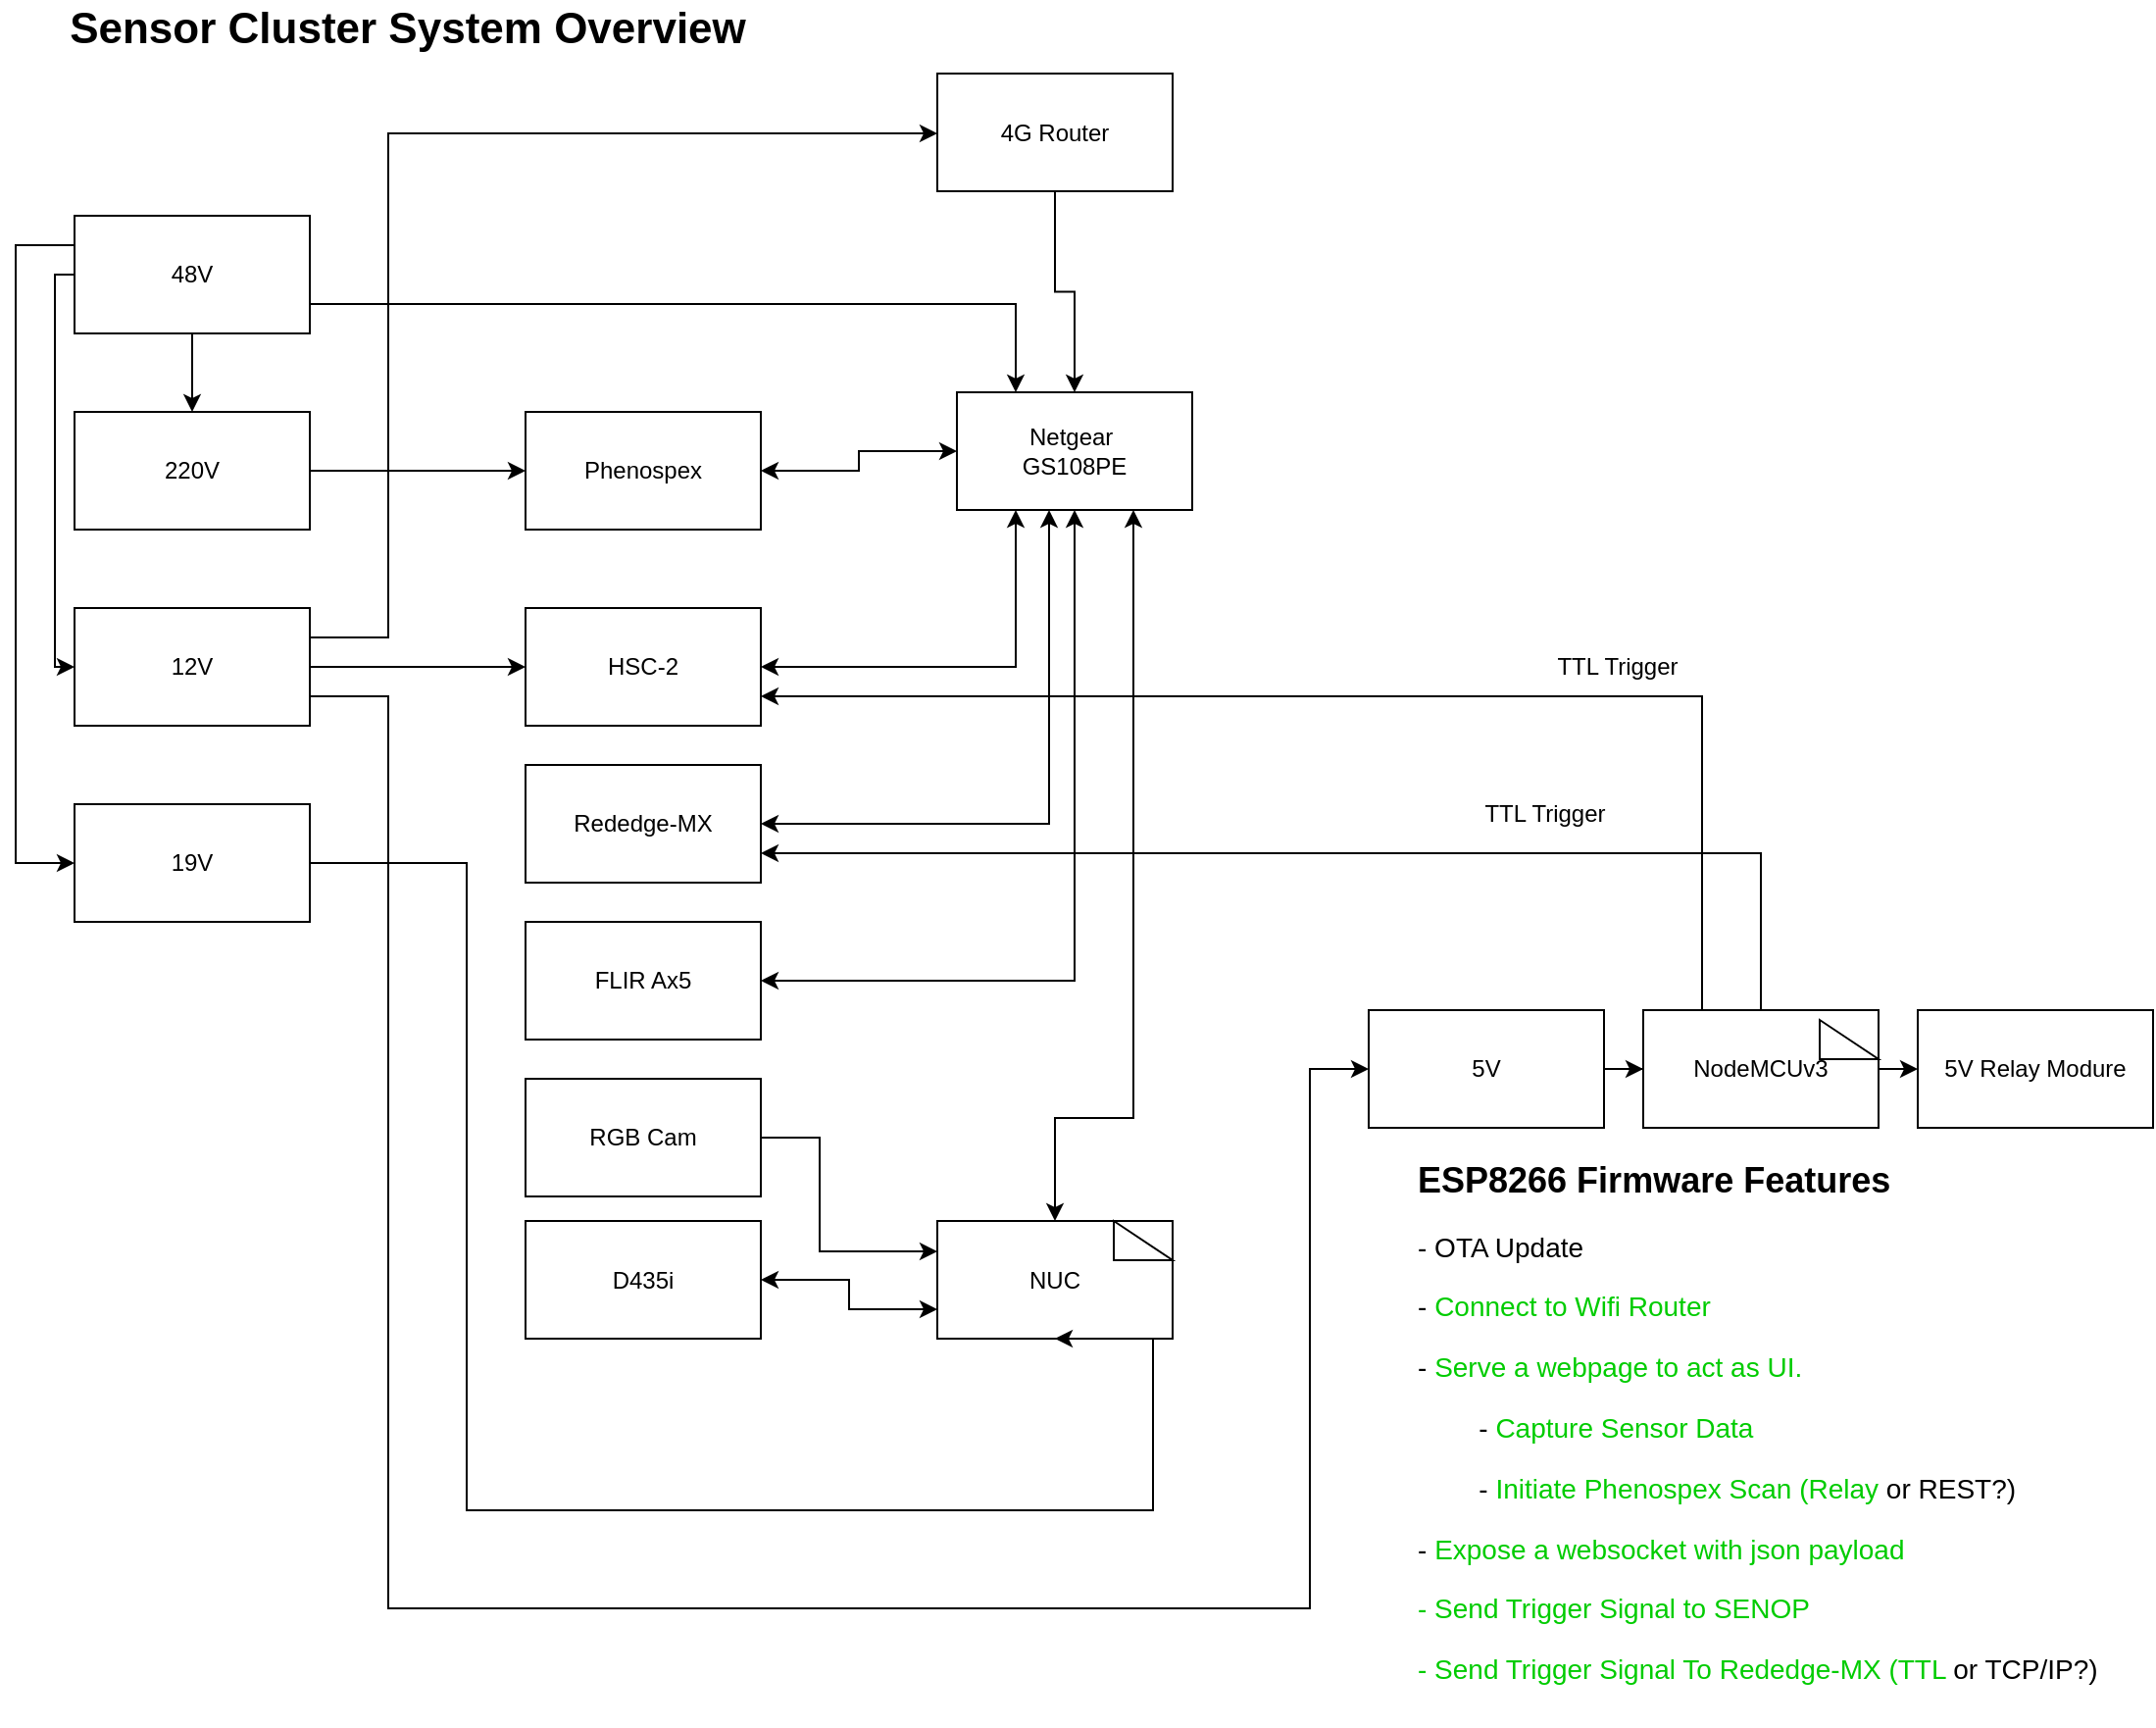 <mxfile version="16.5.1" type="device"><diagram id="rTuDL_2jaRJ7jmpYpzVC" name="Page-1"><mxGraphModel dx="1160" dy="911" grid="1" gridSize="10" guides="1" tooltips="1" connect="1" arrows="1" fold="1" page="1" pageScale="1" pageWidth="827" pageHeight="1169" math="0" shadow="0"><root><mxCell id="0"/><mxCell id="1" parent="0"/><mxCell id="wPKvA9QEosJx5uTrpCp_-22" style="edgeStyle=orthogonalEdgeStyle;rounded=0;orthogonalLoop=1;jettySize=auto;html=1;exitX=1;exitY=0.5;exitDx=0;exitDy=0;entryX=0.25;entryY=1;entryDx=0;entryDy=0;startArrow=classic;startFill=1;" parent="1" source="wPKvA9QEosJx5uTrpCp_-1" target="wPKvA9QEosJx5uTrpCp_-5" edge="1"><mxGeometry relative="1" as="geometry"><Array as="points"><mxPoint x="590" y="390"/></Array></mxGeometry></mxCell><mxCell id="wPKvA9QEosJx5uTrpCp_-1" value="HSC-2" style="rounded=0;whiteSpace=wrap;html=1;" parent="1" vertex="1"><mxGeometry x="340" y="360" width="120" height="60" as="geometry"/></mxCell><mxCell id="wPKvA9QEosJx5uTrpCp_-23" style="edgeStyle=orthogonalEdgeStyle;rounded=0;orthogonalLoop=1;jettySize=auto;html=1;exitX=1;exitY=0.5;exitDx=0;exitDy=0;startArrow=classic;startFill=1;" parent="1" source="wPKvA9QEosJx5uTrpCp_-2" target="wPKvA9QEosJx5uTrpCp_-5" edge="1"><mxGeometry relative="1" as="geometry"><mxPoint x="600" y="360" as="targetPoint"/><Array as="points"><mxPoint x="607" y="470"/></Array></mxGeometry></mxCell><mxCell id="wPKvA9QEosJx5uTrpCp_-2" value="Rededge-MX" style="rounded=0;whiteSpace=wrap;html=1;" parent="1" vertex="1"><mxGeometry x="340" y="440" width="120" height="60" as="geometry"/></mxCell><mxCell id="wPKvA9QEosJx5uTrpCp_-3" value="FLIR Ax5" style="rounded=0;whiteSpace=wrap;html=1;" parent="1" vertex="1"><mxGeometry x="340" y="520" width="120" height="60" as="geometry"/></mxCell><mxCell id="wPKvA9QEosJx5uTrpCp_-4" value="D435i" style="rounded=0;whiteSpace=wrap;html=1;" parent="1" vertex="1"><mxGeometry x="340" y="672.5" width="120" height="60" as="geometry"/></mxCell><mxCell id="wPKvA9QEosJx5uTrpCp_-19" style="edgeStyle=orthogonalEdgeStyle;rounded=0;orthogonalLoop=1;jettySize=auto;html=1;startArrow=classic;startFill=1;" parent="1" source="wPKvA9QEosJx5uTrpCp_-5" target="wPKvA9QEosJx5uTrpCp_-3" edge="1"><mxGeometry relative="1" as="geometry"><Array as="points"><mxPoint x="620" y="550"/></Array></mxGeometry></mxCell><mxCell id="wPKvA9QEosJx5uTrpCp_-5" value="Netgear&amp;nbsp;&lt;br&gt;GS108PE" style="rounded=0;whiteSpace=wrap;html=1;" parent="1" vertex="1"><mxGeometry x="560" y="250" width="120" height="60" as="geometry"/></mxCell><mxCell id="wPKvA9QEosJx5uTrpCp_-20" style="edgeStyle=orthogonalEdgeStyle;rounded=0;orthogonalLoop=1;jettySize=auto;html=1;exitX=0;exitY=0.75;exitDx=0;exitDy=0;startArrow=classic;startFill=1;" parent="1" source="wPKvA9QEosJx5uTrpCp_-6" target="wPKvA9QEosJx5uTrpCp_-4" edge="1"><mxGeometry relative="1" as="geometry"/></mxCell><mxCell id="wPKvA9QEosJx5uTrpCp_-28" style="edgeStyle=orthogonalEdgeStyle;rounded=0;orthogonalLoop=1;jettySize=auto;html=1;startArrow=classic;startFill=1;exitX=0.5;exitY=0;exitDx=0;exitDy=0;" parent="1" source="wPKvA9QEosJx5uTrpCp_-6" edge="1"><mxGeometry relative="1" as="geometry"><mxPoint x="470" y="747.5" as="sourcePoint"/><Array as="points"><mxPoint x="610" y="620"/><mxPoint x="650" y="620"/></Array><mxPoint x="650" y="310" as="targetPoint"/></mxGeometry></mxCell><mxCell id="wPKvA9QEosJx5uTrpCp_-6" value="NUC" style="rounded=0;whiteSpace=wrap;html=1;" parent="1" vertex="1"><mxGeometry x="550" y="672.5" width="120" height="60" as="geometry"/></mxCell><mxCell id="wPKvA9QEosJx5uTrpCp_-21" style="edgeStyle=orthogonalEdgeStyle;rounded=0;orthogonalLoop=1;jettySize=auto;html=1;exitX=1;exitY=0.5;exitDx=0;exitDy=0;entryX=0;entryY=0.5;entryDx=0;entryDy=0;startArrow=classic;startFill=1;" parent="1" source="wPKvA9QEosJx5uTrpCp_-7" target="wPKvA9QEosJx5uTrpCp_-5" edge="1"><mxGeometry relative="1" as="geometry"/></mxCell><mxCell id="wPKvA9QEosJx5uTrpCp_-7" value="Phenospex" style="rounded=0;whiteSpace=wrap;html=1;" parent="1" vertex="1"><mxGeometry x="340" y="260" width="120" height="60" as="geometry"/></mxCell><mxCell id="wPKvA9QEosJx5uTrpCp_-16" style="edgeStyle=orthogonalEdgeStyle;rounded=0;orthogonalLoop=1;jettySize=auto;html=1;exitX=1;exitY=0.5;exitDx=0;exitDy=0;entryX=0;entryY=0.5;entryDx=0;entryDy=0;" parent="1" source="wPKvA9QEosJx5uTrpCp_-8" target="wPKvA9QEosJx5uTrpCp_-7" edge="1"><mxGeometry relative="1" as="geometry"/></mxCell><mxCell id="wPKvA9QEosJx5uTrpCp_-8" value="220V" style="rounded=0;whiteSpace=wrap;html=1;" parent="1" vertex="1"><mxGeometry x="110" y="260" width="120" height="60" as="geometry"/></mxCell><mxCell id="wPKvA9QEosJx5uTrpCp_-14" style="edgeStyle=orthogonalEdgeStyle;rounded=0;orthogonalLoop=1;jettySize=auto;html=1;exitX=0.5;exitY=1;exitDx=0;exitDy=0;" parent="1" source="wPKvA9QEosJx5uTrpCp_-9" target="wPKvA9QEosJx5uTrpCp_-8" edge="1"><mxGeometry relative="1" as="geometry"/></mxCell><mxCell id="wPKvA9QEosJx5uTrpCp_-15" style="edgeStyle=orthogonalEdgeStyle;rounded=0;orthogonalLoop=1;jettySize=auto;html=1;exitX=0;exitY=0.5;exitDx=0;exitDy=0;entryX=0;entryY=0.5;entryDx=0;entryDy=0;" parent="1" source="wPKvA9QEosJx5uTrpCp_-9" target="wPKvA9QEosJx5uTrpCp_-10" edge="1"><mxGeometry relative="1" as="geometry"><Array as="points"><mxPoint x="100" y="190"/><mxPoint x="100" y="390"/></Array></mxGeometry></mxCell><mxCell id="wPKvA9QEosJx5uTrpCp_-29" style="edgeStyle=orthogonalEdgeStyle;rounded=0;orthogonalLoop=1;jettySize=auto;html=1;exitX=0;exitY=0.25;exitDx=0;exitDy=0;entryX=0;entryY=0.5;entryDx=0;entryDy=0;startArrow=none;startFill=0;" parent="1" source="wPKvA9QEosJx5uTrpCp_-9" target="wPKvA9QEosJx5uTrpCp_-11" edge="1"><mxGeometry relative="1" as="geometry"><Array as="points"><mxPoint x="80" y="175"/><mxPoint x="80" y="490"/></Array></mxGeometry></mxCell><mxCell id="wPKvA9QEosJx5uTrpCp_-35" style="edgeStyle=orthogonalEdgeStyle;rounded=0;orthogonalLoop=1;jettySize=auto;html=1;exitX=1;exitY=0.75;exitDx=0;exitDy=0;entryX=0.25;entryY=0;entryDx=0;entryDy=0;startArrow=none;startFill=0;" parent="1" source="wPKvA9QEosJx5uTrpCp_-9" target="wPKvA9QEosJx5uTrpCp_-5" edge="1"><mxGeometry relative="1" as="geometry"><Array as="points"><mxPoint x="590" y="205"/></Array></mxGeometry></mxCell><mxCell id="wPKvA9QEosJx5uTrpCp_-9" value="48V" style="rounded=0;whiteSpace=wrap;html=1;" parent="1" vertex="1"><mxGeometry x="110" y="160" width="120" height="60" as="geometry"/></mxCell><mxCell id="wPKvA9QEosJx5uTrpCp_-17" style="edgeStyle=orthogonalEdgeStyle;rounded=0;orthogonalLoop=1;jettySize=auto;html=1;exitX=1;exitY=0.5;exitDx=0;exitDy=0;" parent="1" source="wPKvA9QEosJx5uTrpCp_-10" target="wPKvA9QEosJx5uTrpCp_-1" edge="1"><mxGeometry relative="1" as="geometry"><Array as="points"><mxPoint x="250" y="390"/><mxPoint x="250" y="390"/></Array></mxGeometry></mxCell><mxCell id="wPKvA9QEosJx5uTrpCp_-30" style="edgeStyle=orthogonalEdgeStyle;rounded=0;orthogonalLoop=1;jettySize=auto;html=1;exitX=1;exitY=0.25;exitDx=0;exitDy=0;entryX=0;entryY=0.5;entryDx=0;entryDy=0;startArrow=none;startFill=0;" parent="1" source="wPKvA9QEosJx5uTrpCp_-10" target="wPKvA9QEosJx5uTrpCp_-12" edge="1"><mxGeometry relative="1" as="geometry"><Array as="points"><mxPoint x="270" y="375"/><mxPoint x="270" y="118"/><mxPoint x="550" y="118"/></Array></mxGeometry></mxCell><mxCell id="dUcRjkeRf78nEoU0WQHM-7" style="edgeStyle=orthogonalEdgeStyle;rounded=0;orthogonalLoop=1;jettySize=auto;html=1;exitX=1;exitY=0.75;exitDx=0;exitDy=0;fontColor=#000000;entryX=0;entryY=0.5;entryDx=0;entryDy=0;" edge="1" parent="1" source="wPKvA9QEosJx5uTrpCp_-10" target="dUcRjkeRf78nEoU0WQHM-6"><mxGeometry relative="1" as="geometry"><mxPoint x="270" y="860" as="targetPoint"/><Array as="points"><mxPoint x="270" y="405"/><mxPoint x="270" y="870"/><mxPoint x="740" y="870"/><mxPoint x="740" y="595"/></Array></mxGeometry></mxCell><mxCell id="wPKvA9QEosJx5uTrpCp_-10" value="12V" style="rounded=0;whiteSpace=wrap;html=1;" parent="1" vertex="1"><mxGeometry x="110" y="360" width="120" height="60" as="geometry"/></mxCell><mxCell id="wPKvA9QEosJx5uTrpCp_-34" style="edgeStyle=orthogonalEdgeStyle;rounded=0;orthogonalLoop=1;jettySize=auto;html=1;exitX=1;exitY=0.5;exitDx=0;exitDy=0;entryX=0.5;entryY=1;entryDx=0;entryDy=0;startArrow=none;startFill=0;" parent="1" source="wPKvA9QEosJx5uTrpCp_-11" target="wPKvA9QEosJx5uTrpCp_-6" edge="1"><mxGeometry relative="1" as="geometry"><Array as="points"><mxPoint x="310" y="490"/><mxPoint x="310" y="820"/><mxPoint x="660" y="820"/></Array></mxGeometry></mxCell><mxCell id="wPKvA9QEosJx5uTrpCp_-11" value="19V" style="rounded=0;whiteSpace=wrap;html=1;" parent="1" vertex="1"><mxGeometry x="110" y="460" width="120" height="60" as="geometry"/></mxCell><mxCell id="wPKvA9QEosJx5uTrpCp_-13" style="edgeStyle=orthogonalEdgeStyle;rounded=0;orthogonalLoop=1;jettySize=auto;html=1;exitX=0.5;exitY=1;exitDx=0;exitDy=0;entryX=0.5;entryY=0;entryDx=0;entryDy=0;" parent="1" source="wPKvA9QEosJx5uTrpCp_-12" target="wPKvA9QEosJx5uTrpCp_-5" edge="1"><mxGeometry relative="1" as="geometry"/></mxCell><mxCell id="wPKvA9QEosJx5uTrpCp_-12" value="4G Router" style="rounded=0;whiteSpace=wrap;html=1;" parent="1" vertex="1"><mxGeometry x="550" y="87.5" width="120" height="60" as="geometry"/></mxCell><mxCell id="wPKvA9QEosJx5uTrpCp_-27" style="edgeStyle=orthogonalEdgeStyle;rounded=0;orthogonalLoop=1;jettySize=auto;html=1;exitX=0.5;exitY=0;exitDx=0;exitDy=0;entryX=1;entryY=0.75;entryDx=0;entryDy=0;startArrow=none;startFill=0;" parent="1" source="wPKvA9QEosJx5uTrpCp_-24" target="wPKvA9QEosJx5uTrpCp_-2" edge="1"><mxGeometry relative="1" as="geometry"/></mxCell><mxCell id="dUcRjkeRf78nEoU0WQHM-9" style="edgeStyle=orthogonalEdgeStyle;rounded=0;orthogonalLoop=1;jettySize=auto;html=1;exitX=1;exitY=0.5;exitDx=0;exitDy=0;entryX=0;entryY=0.5;entryDx=0;entryDy=0;fontColor=#000000;" edge="1" parent="1" source="wPKvA9QEosJx5uTrpCp_-24" target="dUcRjkeRf78nEoU0WQHM-4"><mxGeometry relative="1" as="geometry"/></mxCell><mxCell id="wPKvA9QEosJx5uTrpCp_-24" value="NodeMCUv3" style="rounded=0;whiteSpace=wrap;html=1;" parent="1" vertex="1"><mxGeometry x="910" y="565" width="120" height="60" as="geometry"/></mxCell><mxCell id="wPKvA9QEosJx5uTrpCp_-33" style="edgeStyle=orthogonalEdgeStyle;rounded=0;orthogonalLoop=1;jettySize=auto;html=1;exitX=1;exitY=0.5;exitDx=0;exitDy=0;entryX=0;entryY=0.25;entryDx=0;entryDy=0;startArrow=none;startFill=0;" parent="1" source="wPKvA9QEosJx5uTrpCp_-31" target="wPKvA9QEosJx5uTrpCp_-6" edge="1"><mxGeometry relative="1" as="geometry"><Array as="points"><mxPoint x="490" y="630"/><mxPoint x="490" y="688"/><mxPoint x="550" y="688"/></Array></mxGeometry></mxCell><mxCell id="wPKvA9QEosJx5uTrpCp_-31" value="RGB Cam" style="rounded=0;whiteSpace=wrap;html=1;" parent="1" vertex="1"><mxGeometry x="340" y="600" width="120" height="60" as="geometry"/></mxCell><mxCell id="wPKvA9QEosJx5uTrpCp_-38" value="" style="verticalLabelPosition=bottom;verticalAlign=top;html=1;shape=mxgraph.basic.obtuse_triangle;dx=0;" parent="1" vertex="1"><mxGeometry x="1000" y="570" width="30" height="20" as="geometry"/></mxCell><mxCell id="wPKvA9QEosJx5uTrpCp_-43" value="" style="verticalLabelPosition=bottom;verticalAlign=top;html=1;shape=mxgraph.basic.obtuse_triangle;dx=0;" parent="1" vertex="1"><mxGeometry x="640" y="672.5" width="30" height="20" as="geometry"/></mxCell><mxCell id="wPKvA9QEosJx5uTrpCp_-45" value="&lt;h1 style=&quot;font-size: 18px&quot;&gt;ESP8266 Firmware Features&lt;/h1&gt;&lt;h1 style=&quot;font-size: 14px&quot;&gt;&lt;p style=&quot;font-weight: 400&quot;&gt;- OTA Update&lt;/p&gt;&lt;p style=&quot;font-weight: 400&quot;&gt;- &lt;font color=&quot;#00cc00&quot; style=&quot;font-size: 14px&quot;&gt;Connect to Wifi Router&lt;/font&gt;&lt;/p&gt;&lt;p style=&quot;font-weight: 400&quot;&gt;- &lt;font color=&quot;#00cc00&quot; style=&quot;font-size: 14px&quot;&gt;Serve a webpage to act as UI.&lt;/font&gt;&lt;/p&gt;&lt;p style=&quot;font-weight: 400&quot;&gt;&lt;span&gt;&#9;&lt;/span&gt;&lt;span style=&quot;white-space: pre&quot;&gt;&#9;&lt;/span&gt;- &lt;font color=&quot;#00cc00&quot; style=&quot;font-size: 14px&quot;&gt;Capture Sensor Data&lt;/font&gt;&lt;br&gt;&lt;/p&gt;&lt;p style=&quot;font-weight: 400&quot;&gt;&lt;span style=&quot;white-space: pre&quot;&gt;&#9;&lt;/span&gt;- &lt;font color=&quot;#00cc00&quot; style=&quot;font-size: 14px&quot;&gt;Initiate Phenospex Scan (Relay&lt;/font&gt; or REST?)&lt;br&gt;&lt;/p&gt;&lt;p style=&quot;font-weight: 400&quot;&gt;- &lt;font color=&quot;#00cc00&quot; style=&quot;font-size: 14px&quot;&gt;Expose a websocket with json payload&lt;/font&gt;&lt;/p&gt;&lt;p style=&quot;font-weight: 400&quot;&gt;&lt;font color=&quot;#00cc00&quot; style=&quot;font-size: 14px&quot;&gt;- Send Trigger Signal to SENOP&lt;/font&gt;&lt;/p&gt;&lt;p style=&quot;font-weight: 400&quot;&gt;&lt;font color=&quot;#00cc00&quot; style=&quot;font-size: 14px&quot;&gt;- Send Trigger Signal To Rededge-MX (TTL &lt;/font&gt;or TCP/IP?)&lt;/p&gt;&lt;/h1&gt;" style="text;html=1;strokeColor=none;fillColor=none;spacing=5;spacingTop=-20;whiteSpace=wrap;overflow=hidden;rounded=0;" parent="1" vertex="1"><mxGeometry x="790" y="640" width="360" height="290" as="geometry"/></mxCell><mxCell id="dhjt1sy5y1QnzGu65Uo7-2" value="" style="edgeStyle=orthogonalEdgeStyle;rounded=0;orthogonalLoop=1;jettySize=auto;html=1;exitX=0.25;exitY=0;exitDx=0;exitDy=0;entryX=1;entryY=0.75;entryDx=0;entryDy=0;startArrow=none;startFill=0;endArrow=classic;endFill=1;" parent="1" source="wPKvA9QEosJx5uTrpCp_-24" target="wPKvA9QEosJx5uTrpCp_-1" edge="1"><mxGeometry relative="1" as="geometry"><mxPoint x="940" y="565" as="sourcePoint"/><mxPoint x="890" y="432.5" as="targetPoint"/></mxGeometry></mxCell><mxCell id="dhjt1sy5y1QnzGu65Uo7-3" value="TTL Trigger" style="text;html=1;strokeColor=none;fillColor=none;align=center;verticalAlign=middle;whiteSpace=wrap;rounded=0;" parent="1" vertex="1"><mxGeometry x="857" y="375" width="80" height="30" as="geometry"/></mxCell><mxCell id="dUcRjkeRf78nEoU0WQHM-1" value="TTL Trigger" style="text;html=1;strokeColor=none;fillColor=none;align=center;verticalAlign=middle;whiteSpace=wrap;rounded=0;" vertex="1" parent="1"><mxGeometry x="820" y="450" width="80" height="30" as="geometry"/></mxCell><mxCell id="dUcRjkeRf78nEoU0WQHM-4" value="&lt;font color=&quot;#000000&quot;&gt;5V Relay Modure&lt;/font&gt;" style="rounded=0;whiteSpace=wrap;html=1;fontColor=#00CC00;" vertex="1" parent="1"><mxGeometry x="1050" y="565" width="120" height="60" as="geometry"/></mxCell><mxCell id="dUcRjkeRf78nEoU0WQHM-8" style="edgeStyle=orthogonalEdgeStyle;rounded=0;orthogonalLoop=1;jettySize=auto;html=1;exitX=1;exitY=0.5;exitDx=0;exitDy=0;fontColor=#000000;" edge="1" parent="1" source="dUcRjkeRf78nEoU0WQHM-6" target="wPKvA9QEosJx5uTrpCp_-24"><mxGeometry relative="1" as="geometry"/></mxCell><mxCell id="dUcRjkeRf78nEoU0WQHM-6" value="&lt;font color=&quot;#000000&quot;&gt;5V&lt;/font&gt;" style="rounded=0;whiteSpace=wrap;html=1;fontColor=#00CC00;" vertex="1" parent="1"><mxGeometry x="770" y="565" width="120" height="60" as="geometry"/></mxCell><mxCell id="dUcRjkeRf78nEoU0WQHM-10" value="&lt;font style=&quot;font-size: 22px&quot;&gt;&lt;b&gt;Sensor Cluster System Overview&lt;/b&gt;&lt;/font&gt;" style="text;html=1;strokeColor=none;fillColor=none;align=center;verticalAlign=middle;whiteSpace=wrap;rounded=0;fontSize=18;fontColor=#000000;strokeWidth=2;" vertex="1" parent="1"><mxGeometry x="80" y="50" width="400" height="30" as="geometry"/></mxCell></root></mxGraphModel></diagram></mxfile>